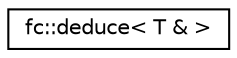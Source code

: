 digraph "Graphical Class Hierarchy"
{
  edge [fontname="Helvetica",fontsize="10",labelfontname="Helvetica",labelfontsize="10"];
  node [fontname="Helvetica",fontsize="10",shape=record];
  rankdir="LR";
  Node0 [label="fc::deduce\< T & \>",height=0.2,width=0.4,color="black", fillcolor="white", style="filled",URL="$structfc_1_1deduce_3_01_t_01_6_01_4.html"];
}
